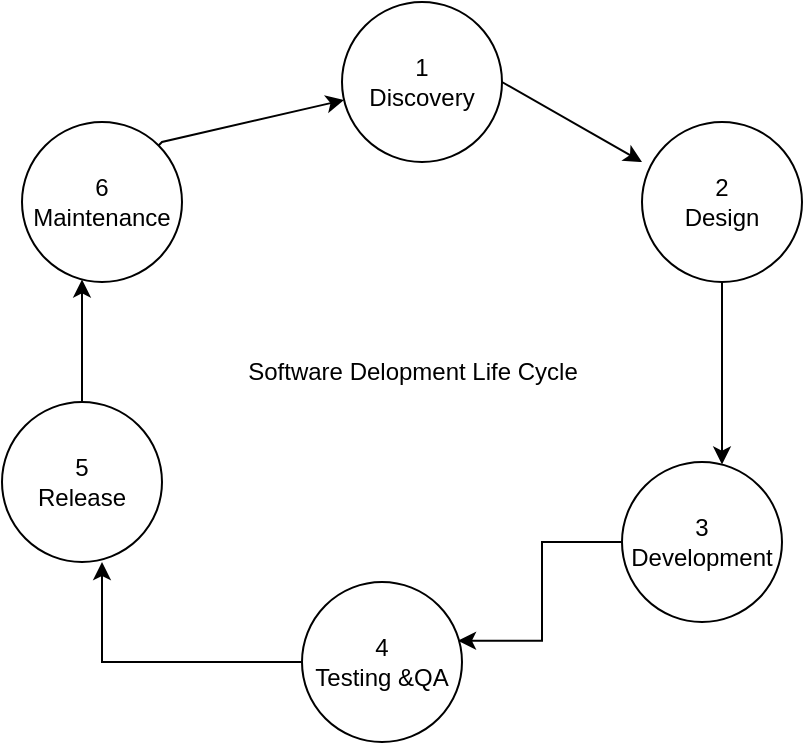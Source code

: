 <mxfile version="28.2.3">
  <diagram name="Page-1" id="WA1px59gzel8zSjqInKS">
    <mxGraphModel dx="786" dy="451" grid="1" gridSize="10" guides="1" tooltips="1" connect="1" arrows="1" fold="1" page="1" pageScale="1" pageWidth="827" pageHeight="1169" math="0" shadow="0">
      <root>
        <mxCell id="0" />
        <mxCell id="1" parent="0" />
        <mxCell id="8kqqCqPNVtXZk9qFLF6v-2" value="1&lt;div&gt;Discovery&lt;/div&gt;" style="ellipse;whiteSpace=wrap;html=1;aspect=fixed;" vertex="1" parent="1">
          <mxGeometry x="320" y="40" width="80" height="80" as="geometry" />
        </mxCell>
        <mxCell id="8kqqCqPNVtXZk9qFLF6v-24" value="" style="edgeStyle=orthogonalEdgeStyle;rounded=0;orthogonalLoop=1;jettySize=auto;html=1;" edge="1" parent="1" source="8kqqCqPNVtXZk9qFLF6v-3" target="8kqqCqPNVtXZk9qFLF6v-4">
          <mxGeometry relative="1" as="geometry">
            <Array as="points">
              <mxPoint x="510" y="170" />
              <mxPoint x="510" y="170" />
            </Array>
          </mxGeometry>
        </mxCell>
        <mxCell id="8kqqCqPNVtXZk9qFLF6v-3" value="2&lt;div&gt;Design&lt;/div&gt;" style="ellipse;whiteSpace=wrap;html=1;aspect=fixed;" vertex="1" parent="1">
          <mxGeometry x="470" y="100" width="80" height="80" as="geometry" />
        </mxCell>
        <mxCell id="8kqqCqPNVtXZk9qFLF6v-4" value="3&lt;div&gt;Development&lt;/div&gt;" style="ellipse;whiteSpace=wrap;html=1;aspect=fixed;" vertex="1" parent="1">
          <mxGeometry x="460" y="270" width="80" height="80" as="geometry" />
        </mxCell>
        <mxCell id="8kqqCqPNVtXZk9qFLF6v-6" value="4&lt;div&gt;Testing &amp;amp;QA&lt;/div&gt;" style="ellipse;whiteSpace=wrap;html=1;aspect=fixed;" vertex="1" parent="1">
          <mxGeometry x="300" y="330" width="80" height="80" as="geometry" />
        </mxCell>
        <mxCell id="8kqqCqPNVtXZk9qFLF6v-13" value="" style="edgeStyle=orthogonalEdgeStyle;rounded=0;orthogonalLoop=1;jettySize=auto;html=1;" edge="1" parent="1" source="8kqqCqPNVtXZk9qFLF6v-7" target="8kqqCqPNVtXZk9qFLF6v-8">
          <mxGeometry relative="1" as="geometry">
            <Array as="points">
              <mxPoint x="190" y="180" />
              <mxPoint x="190" y="180" />
            </Array>
          </mxGeometry>
        </mxCell>
        <mxCell id="8kqqCqPNVtXZk9qFLF6v-7" value="5&lt;div&gt;Release&lt;/div&gt;" style="ellipse;whiteSpace=wrap;html=1;aspect=fixed;" vertex="1" parent="1">
          <mxGeometry x="150" y="240" width="80" height="80" as="geometry" />
        </mxCell>
        <mxCell id="8kqqCqPNVtXZk9qFLF6v-8" value="6&lt;div&gt;Maintenance&lt;/div&gt;" style="ellipse;whiteSpace=wrap;html=1;aspect=fixed;" vertex="1" parent="1">
          <mxGeometry x="160" y="100" width="80" height="80" as="geometry" />
        </mxCell>
        <mxCell id="8kqqCqPNVtXZk9qFLF6v-12" style="edgeStyle=orthogonalEdgeStyle;rounded=0;orthogonalLoop=1;jettySize=auto;html=1;entryX=0.625;entryY=1;entryDx=0;entryDy=0;entryPerimeter=0;" edge="1" parent="1" source="8kqqCqPNVtXZk9qFLF6v-6" target="8kqqCqPNVtXZk9qFLF6v-7">
          <mxGeometry relative="1" as="geometry" />
        </mxCell>
        <mxCell id="8kqqCqPNVtXZk9qFLF6v-16" value="" style="endArrow=classic;html=1;rounded=0;exitX=1;exitY=0;exitDx=0;exitDy=0;" edge="1" parent="1" source="8kqqCqPNVtXZk9qFLF6v-8" target="8kqqCqPNVtXZk9qFLF6v-2">
          <mxGeometry width="50" height="50" relative="1" as="geometry">
            <mxPoint x="280" y="180" as="sourcePoint" />
            <mxPoint x="330" y="130" as="targetPoint" />
            <Array as="points">
              <mxPoint x="230" y="110" />
            </Array>
          </mxGeometry>
        </mxCell>
        <mxCell id="8kqqCqPNVtXZk9qFLF6v-17" value="" style="endArrow=classic;html=1;rounded=0;exitX=1;exitY=0.5;exitDx=0;exitDy=0;" edge="1" parent="1" source="8kqqCqPNVtXZk9qFLF6v-2">
          <mxGeometry width="50" height="50" relative="1" as="geometry">
            <mxPoint x="410" y="140" as="sourcePoint" />
            <mxPoint x="470" y="120" as="targetPoint" />
            <Array as="points">
              <mxPoint x="470" y="120" />
            </Array>
          </mxGeometry>
        </mxCell>
        <mxCell id="8kqqCqPNVtXZk9qFLF6v-23" style="edgeStyle=orthogonalEdgeStyle;rounded=0;orthogonalLoop=1;jettySize=auto;html=1;entryX=0.975;entryY=0.367;entryDx=0;entryDy=0;entryPerimeter=0;" edge="1" parent="1" source="8kqqCqPNVtXZk9qFLF6v-4" target="8kqqCqPNVtXZk9qFLF6v-6">
          <mxGeometry relative="1" as="geometry" />
        </mxCell>
        <mxCell id="8kqqCqPNVtXZk9qFLF6v-25" value="Software Delopment Life Cycle" style="text;html=1;align=center;verticalAlign=middle;resizable=0;points=[];autosize=1;strokeColor=none;fillColor=none;" vertex="1" parent="1">
          <mxGeometry x="260" y="210" width="190" height="30" as="geometry" />
        </mxCell>
      </root>
    </mxGraphModel>
  </diagram>
</mxfile>
